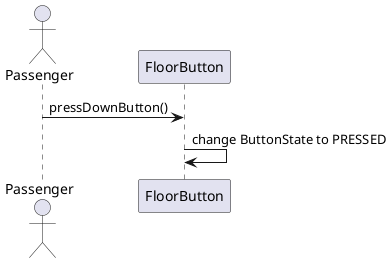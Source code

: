 @startuml

actor Passenger

Passenger -> FloorButton: pressDownButton()

FloorButton -> FloorButton: change ButtonState to PRESSED

@enduml
